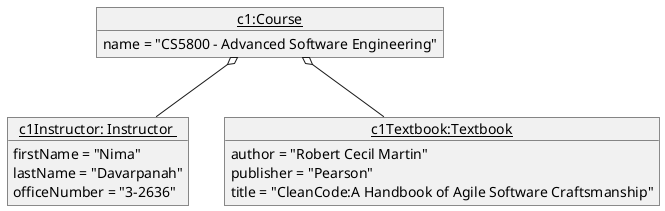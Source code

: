 @startuml
'https://plantuml.com/object-diagram

object "<u>c1:Course</u>" as software{
    name = "CS5800 - Advanced Software Engineering"
}
object "<u>c1Instructor: Instructor </u>" as c1inst{
    firstName = "Nima"
    lastName = "Davarpanah"
    officeNumber = "3-2636"
 }
object "<u>c1Textbook:Textbook</u>" as c1text{
    author = "Robert Cecil Martin"
    publisher = "Pearson"
    title = "CleanCode:A Handbook of Agile Software Craftsmanship"
}


software o-- c1inst
software o-- c1text

@enduml
